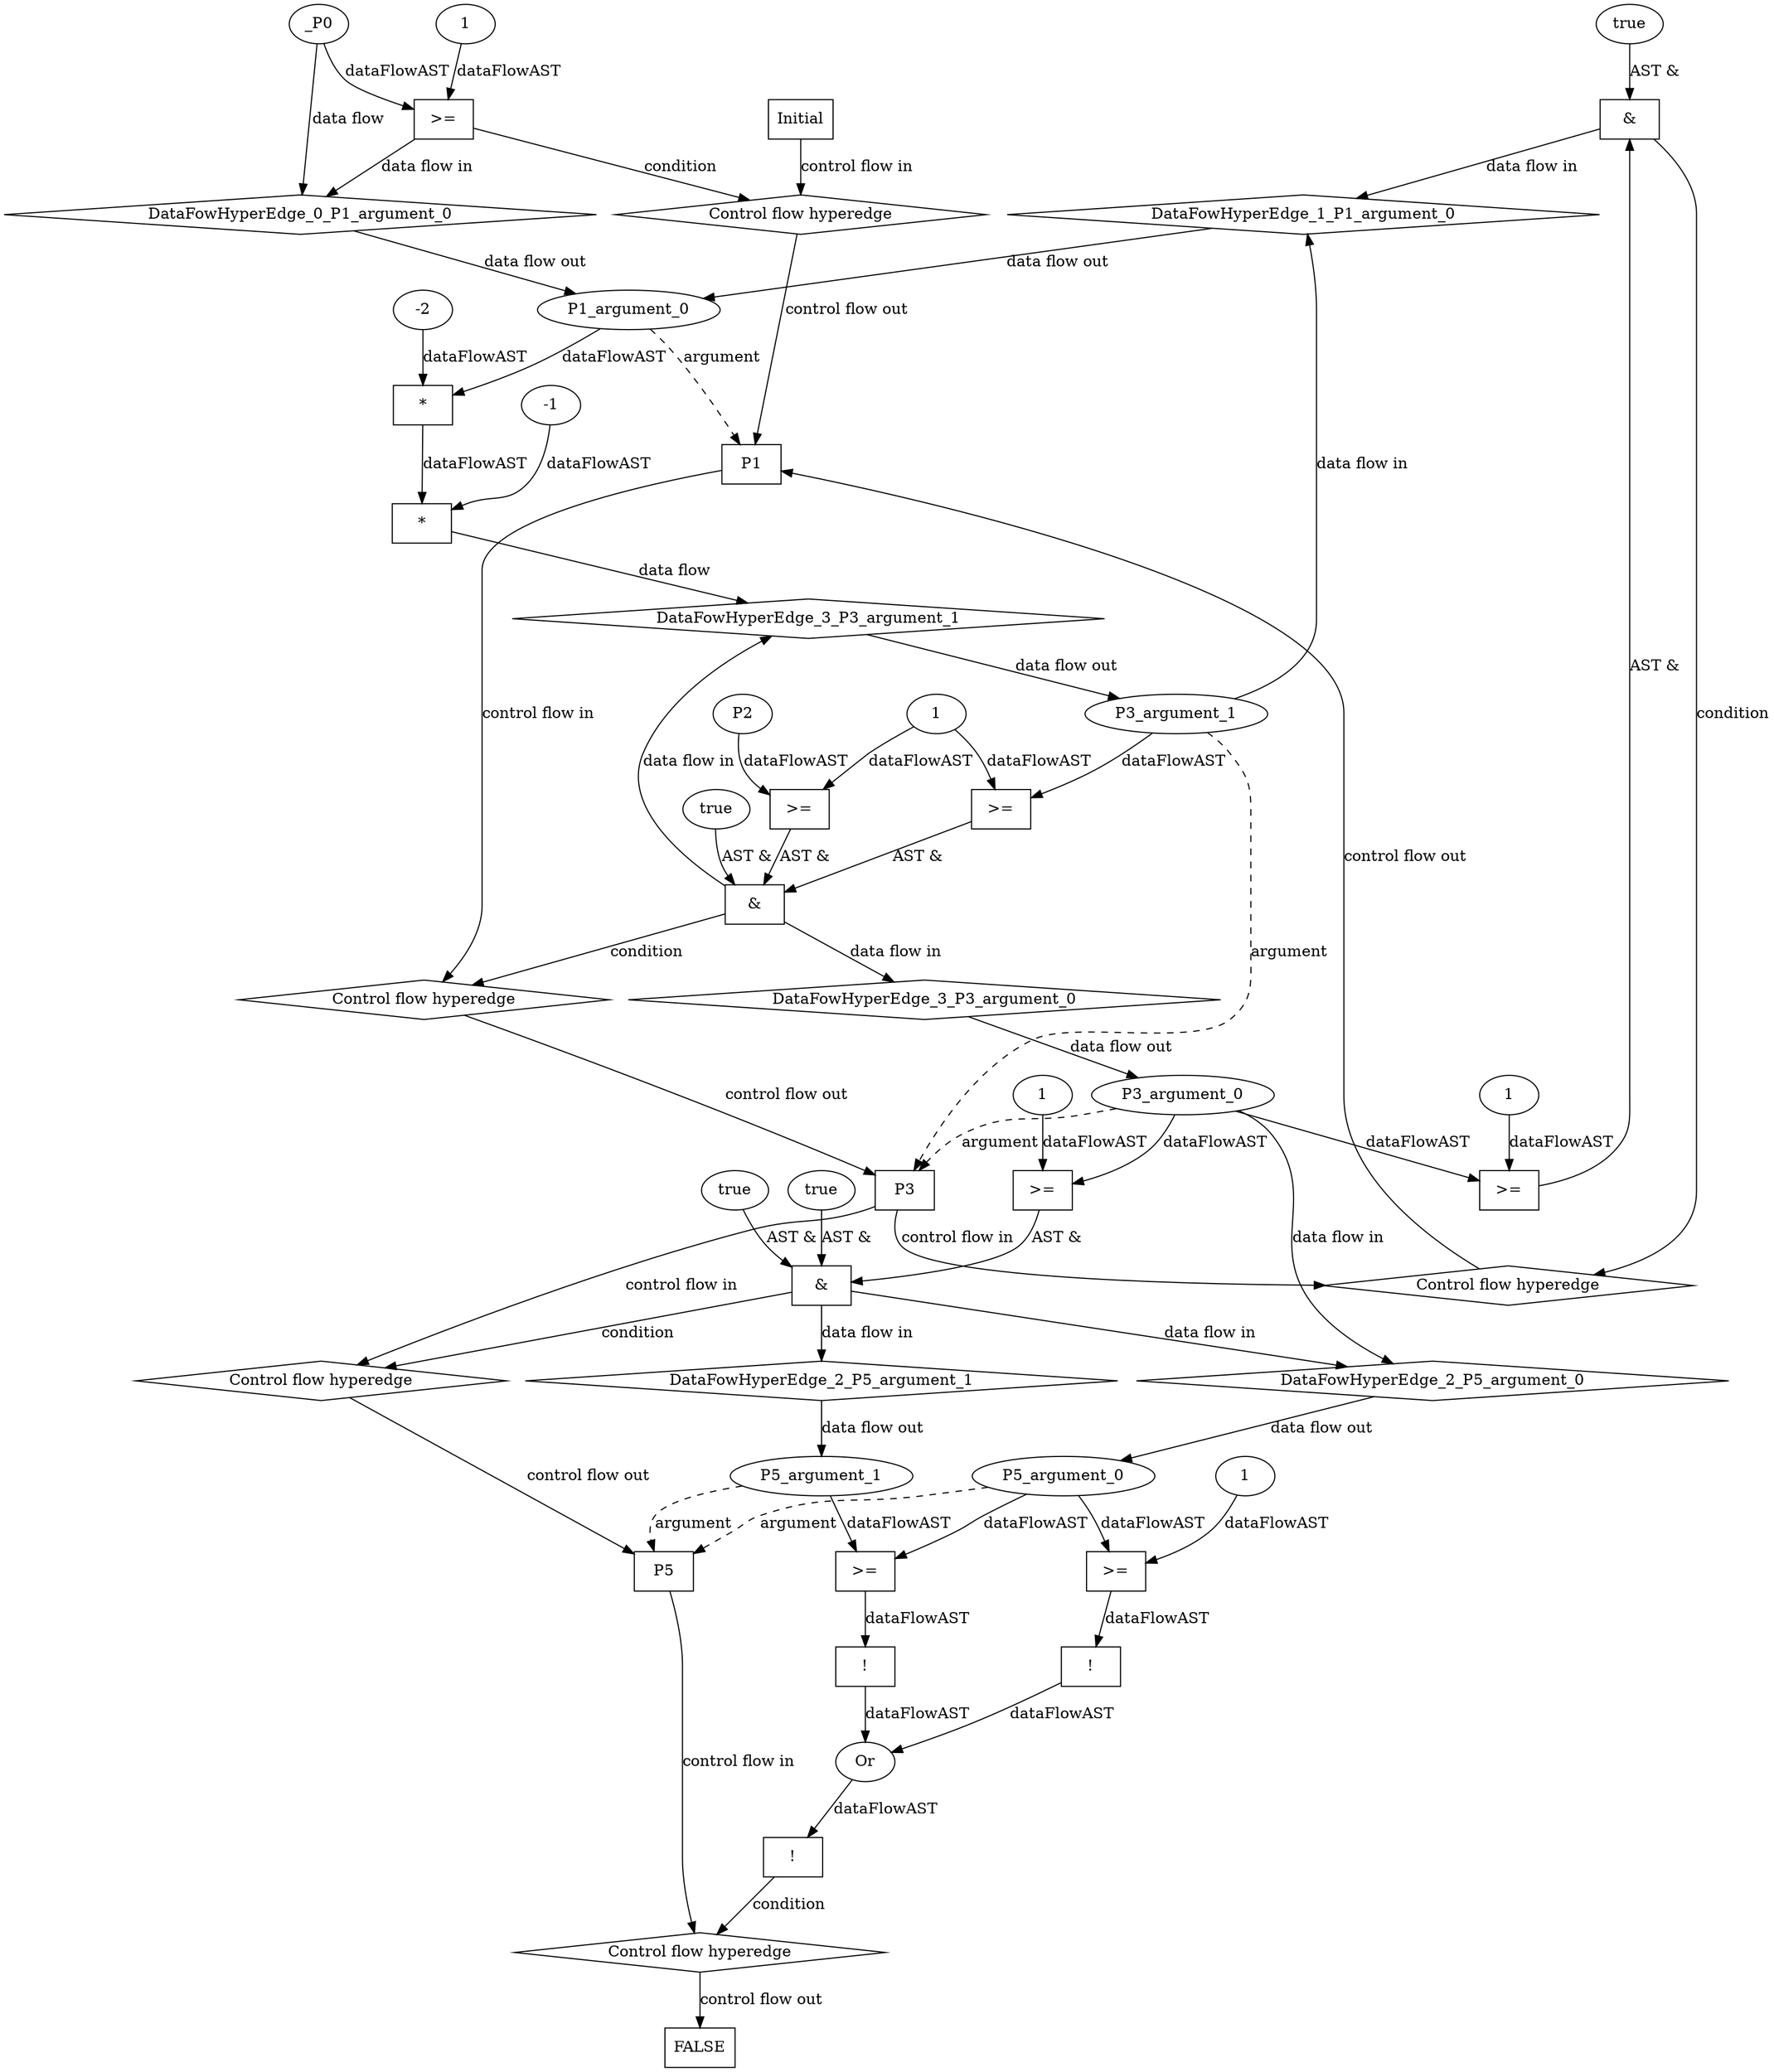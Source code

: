 digraph dag {
"P1" [label="P1" nodeName="P1" class=cfn  shape="rect"];
"P3" [label="P3" nodeName="P3" class=cfn  shape="rect"];
"P5" [label="P5" nodeName="P5" class=cfn  shape="rect"];
FALSE [label="FALSE" nodeName=FALSE class=cfn  shape="rect"];
Initial [label="Initial" nodeName=Initial class=cfn  shape="rect"];
ControlFowHyperEdge_0 [label="Control flow hyperedge" nodeName=ControlFowHyperEdge_0 class=controlFlowHyperEdge shape="diamond"];
"Initial" -> ControlFowHyperEdge_0 [label="control flow in"]
ControlFowHyperEdge_0 -> "P1" [label="control flow out"]
ControlFowHyperEdge_1 [label="Control flow hyperedge" nodeName=ControlFowHyperEdge_1 class=controlFlowHyperEdge shape="diamond"];
"P3" -> ControlFowHyperEdge_1 [label="control flow in"]
ControlFowHyperEdge_1 -> "P1" [label="control flow out"]
ControlFowHyperEdge_2 [label="Control flow hyperedge" nodeName=ControlFowHyperEdge_2 class=controlFlowHyperEdge shape="diamond"];
"P3" -> ControlFowHyperEdge_2 [label="control flow in"]
ControlFowHyperEdge_2 -> "P5" [label="control flow out"]
ControlFowHyperEdge_3 [label="Control flow hyperedge" nodeName=ControlFowHyperEdge_3 class=controlFlowHyperEdge shape="diamond"];
"P1" -> ControlFowHyperEdge_3 [label="control flow in"]
ControlFowHyperEdge_3 -> "P3" [label="control flow out"]
ControlFowHyperEdge_4 [label="Control flow hyperedge" nodeName=ControlFowHyperEdge_4 class=controlFlowHyperEdge shape="diamond"];
"P5" -> ControlFowHyperEdge_4 [label="control flow in"]
ControlFowHyperEdge_4 -> "FALSE" [label="control flow out"]
"P1_argument_0" [label="P1_argument_0" nodeName=argument0 class=argument  head="P1" shape="oval"];
"P1_argument_0" -> "P1"[label="argument" style="dashed"]
"P3_argument_0" [label="P3_argument_0" nodeName=argument0 class=argument  head="P3" shape="oval"];
"P3_argument_0" -> "P3"[label="argument" style="dashed"]
"P3_argument_1" [label="P3_argument_1" nodeName=argument1 class=argument  head="P3" shape="oval"];
"P3_argument_1" -> "P3"[label="argument" style="dashed"]
"P5_argument_0" [label="P5_argument_0" nodeName=argument0 class=argument  head="P5" shape="oval"];
"P5_argument_0" -> "P5"[label="argument" style="dashed"]
"P5_argument_1" [label="P5_argument_1" nodeName=argument1 class=argument  head="P5" shape="oval"];
"P5_argument_1" -> "P5"[label="argument" style="dashed"]

"xxxP1___Initial_0xxxguard_0_node_0" [label=">=" nodeName="xxxP1___Initial_0xxxguard_0_node_0" class=Operator  shape="rect"];
"xxxP1___Initial_0xxxguard_0_node_2" [label="1" nodeName="xxxP1___Initial_0xxxguard_0_node_2" class=Literal ];
"xxxP1___Initial_0xxxdataFlow_0_node_0" -> "xxxP1___Initial_0xxxguard_0_node_0"[label="dataFlowAST"]
"xxxP1___Initial_0xxxguard_0_node_2" -> "xxxP1___Initial_0xxxguard_0_node_0"[label="dataFlowAST"]

"xxxP1___Initial_0xxxguard_0_node_0" -> "ControlFowHyperEdge_0" [label="condition"];
"xxxP1___Initial_0xxxdataFlow_0_node_0" [label="_P0" nodeName="xxxP1___Initial_0xxxdataFlow_0_node_0" class=Constant ];

"xxxP1___Initial_0xxxdataFlow_0_node_0" -> "DataFowHyperEdge_0_P1_argument_0" [label="data flow"];
"xxxP1___P3_1xxx_and" [label="&" nodeName="xxxP1___P3_1xxx_and" class=Operator shape="rect"];
"xxxP1___P3_1xxxguard_0_node_0" [label=">=" nodeName="xxxP1___P3_1xxxguard_0_node_0" class=Operator  shape="rect"];
"xxxP1___P3_1xxxguard_0_node_2" [label="1" nodeName="xxxP1___P3_1xxxguard_0_node_2" class=Literal ];
"P3_argument_0" -> "xxxP1___P3_1xxxguard_0_node_0"[label="dataFlowAST"]
"xxxP1___P3_1xxxguard_0_node_2" -> "xxxP1___P3_1xxxguard_0_node_0"[label="dataFlowAST"]

"xxxP1___P3_1xxxguard_0_node_0" -> "xxxP1___P3_1xxx_and" [label="AST &"];
"xxxP1___P3_1xxxguard1_node_0" [label="true" nodeName="xxxP1___P3_1xxxguard1_node_0" class=BoolValue ];

"xxxP1___P3_1xxxguard1_node_0" -> "xxxP1___P3_1xxx_and" [label="AST &"];
"xxxP1___P3_1xxx_and" -> "ControlFowHyperEdge_1" [label="condition"];
"xxxP5___P3_2xxx_and" [label="&" nodeName="xxxP5___P3_2xxx_and" class=Operator shape="rect"];
"xxxP5___P3_2xxxguard_0_node_0" [label=">=" nodeName="xxxP5___P3_2xxxguard_0_node_0" class=Operator  shape="rect"];
"xxxP5___P3_2xxxguard_0_node_2" [label="1" nodeName="xxxP5___P3_2xxxguard_0_node_2" class=Literal ];
"P3_argument_0" -> "xxxP5___P3_2xxxguard_0_node_0"[label="dataFlowAST"]
"xxxP5___P3_2xxxguard_0_node_2" -> "xxxP5___P3_2xxxguard_0_node_0"[label="dataFlowAST"]

"xxxP5___P3_2xxxguard_0_node_0" -> "xxxP5___P3_2xxx_and" [label="AST &"];
"xxxP5___P3_2xxxguard1_node_0" [label="true" nodeName="xxxP5___P3_2xxxguard1_node_0" class=BoolValue ];

"xxxP5___P3_2xxxguard1_node_0" -> "xxxP5___P3_2xxx_and" [label="AST &"];
"xxxP5___P3_2xxxguard2_node_0" [label="true" nodeName="xxxP5___P3_2xxxguard2_node_0" class=BoolValue ];

"xxxP5___P3_2xxxguard2_node_0" -> "xxxP5___P3_2xxx_and" [label="AST &"];
"xxxP5___P3_2xxx_and" -> "ControlFowHyperEdge_2" [label="condition"];
"xxxP3___P1_3xxx_and" [label="&" nodeName="xxxP3___P1_3xxx_and" class=Operator shape="rect"];
"xxxP3___P1_3xxxguard_0_node_0" [label=">=" nodeName="xxxP3___P1_3xxxguard_0_node_0" class=Operator  shape="rect"];
"xxxP3___P1_3xxxguard_0_node_1" [label="P2" nodeName="xxxP3___P1_3xxxguard_0_node_1" class=Constant ];
"xxxP3___P1_3xxxguard_0_node_2" [label="1" nodeName="xxxP3___P1_3xxxguard_0_node_2" class=Literal ];
"xxxP3___P1_3xxxguard_0_node_1" -> "xxxP3___P1_3xxxguard_0_node_0"[label="dataFlowAST"]
"xxxP3___P1_3xxxguard_0_node_2" -> "xxxP3___P1_3xxxguard_0_node_0"[label="dataFlowAST"]

"xxxP3___P1_3xxxguard_0_node_0" -> "xxxP3___P1_3xxx_and" [label="AST &"];
"xxxP3___P1_3xxxguard1_node_0" [label="true" nodeName="xxxP3___P1_3xxxguard1_node_0" class=BoolValue ];

"xxxP3___P1_3xxxguard1_node_0" -> "xxxP3___P1_3xxx_and" [label="AST &"];
"xxxP3___P1_3xxxguard2_node_0" [label=">=" nodeName="xxxP3___P1_3xxxguard2_node_0" class=Operator  shape="rect"];
"P3_argument_1" -> "xxxP3___P1_3xxxguard2_node_0"[label="dataFlowAST"]
"xxxP3___P1_3xxxguard_0_node_2" -> "xxxP3___P1_3xxxguard2_node_0"[label="dataFlowAST"]

"xxxP3___P1_3xxxguard2_node_0" -> "xxxP3___P1_3xxx_and" [label="AST &"];
"xxxP3___P1_3xxx_and" -> "ControlFowHyperEdge_3" [label="condition"];
"xxxP3___P1_3xxxdataFlow_0_node_0" [label="*" nodeName="xxxP3___P1_3xxxdataFlow_0_node_0" class=Operator  shape="rect"];
"xxxP3___P1_3xxxdataFlow_0_node_1" [label="-1" nodeName="xxxP3___P1_3xxxdataFlow_0_node_1" class=Coeff ];
"xxxP3___P1_3xxxdataFlow_0_node_2" [label="*" nodeName="xxxP3___P1_3xxxdataFlow_0_node_2" class=Operator  shape="rect"];
"xxxP3___P1_3xxxdataFlow_0_node_3" [label="-2" nodeName="xxxP3___P1_3xxxdataFlow_0_node_3" class=Coeff ];
"xxxP3___P1_3xxxdataFlow_0_node_1" -> "xxxP3___P1_3xxxdataFlow_0_node_0"[label="dataFlowAST"]
"xxxP3___P1_3xxxdataFlow_0_node_2" -> "xxxP3___P1_3xxxdataFlow_0_node_0"[label="dataFlowAST"]
"P1_argument_0" -> "xxxP3___P1_3xxxdataFlow_0_node_2"[label="dataFlowAST"]
"xxxP3___P1_3xxxdataFlow_0_node_3" -> "xxxP3___P1_3xxxdataFlow_0_node_2"[label="dataFlowAST"]

"xxxP3___P1_3xxxdataFlow_0_node_0" -> "DataFowHyperEdge_3_P3_argument_1" [label="data flow"];
"xxxFALSE___P5_4xxxguard_0_node_0" [label="!" nodeName="xxxFALSE___P5_4xxxguard_0_node_0" class=Operator shape="rect"];
"xxxFALSE___P5_4xxxguard_0_node_1" [label="Or" nodeName="xxxFALSE___P5_4xxxguard_0_node_1" class=Operator ];
"xxxFALSE___P5_4xxxguard_0_node_2" [label="!" nodeName="xxxFALSE___P5_4xxxguard_0_node_2" class=Operator shape="rect"];
"xxxFALSE___P5_4xxxguard_0_node_3" [label=">=" nodeName="xxxFALSE___P5_4xxxguard_0_node_3" class=Operator  shape="rect"];
"xxxFALSE___P5_4xxxguard_0_node_5" [label="1" nodeName="xxxFALSE___P5_4xxxguard_0_node_5" class=Literal ];
"xxxFALSE___P5_4xxxguard_0_node_6" [label="!" nodeName="xxxFALSE___P5_4xxxguard_0_node_6" class=Operator shape="rect"];
"xxxFALSE___P5_4xxxguard_0_node_7" [label=">=" nodeName="xxxFALSE___P5_4xxxguard_0_node_7" class=Operator  shape="rect"];
"xxxFALSE___P5_4xxxguard_0_node_1" -> "xxxFALSE___P5_4xxxguard_0_node_0"[label="dataFlowAST"]
"xxxFALSE___P5_4xxxguard_0_node_2" -> "xxxFALSE___P5_4xxxguard_0_node_1"[label="dataFlowAST"]
"xxxFALSE___P5_4xxxguard_0_node_6" -> "xxxFALSE___P5_4xxxguard_0_node_1"[label="dataFlowAST"]
"xxxFALSE___P5_4xxxguard_0_node_3" -> "xxxFALSE___P5_4xxxguard_0_node_2"[label="dataFlowAST"]
"P5_argument_0" -> "xxxFALSE___P5_4xxxguard_0_node_3"[label="dataFlowAST"]
"xxxFALSE___P5_4xxxguard_0_node_5" -> "xxxFALSE___P5_4xxxguard_0_node_3"[label="dataFlowAST"]
"xxxFALSE___P5_4xxxguard_0_node_7" -> "xxxFALSE___P5_4xxxguard_0_node_6"[label="dataFlowAST"]
"P5_argument_0" -> "xxxFALSE___P5_4xxxguard_0_node_7"[label="dataFlowAST"]
"P5_argument_1" -> "xxxFALSE___P5_4xxxguard_0_node_7"[label="dataFlowAST"]

"xxxFALSE___P5_4xxxguard_0_node_0" -> "ControlFowHyperEdge_4" [label="condition"];
"DataFowHyperEdge_0_P1_argument_0" [label="DataFowHyperEdge_0_P1_argument_0" nodeName="DataFowHyperEdge_0_P1_argument_0" class=DataFlowHyperedge shape="diamond"];
"DataFowHyperEdge_0_P1_argument_0" -> "P1_argument_0"[label="data flow out"]
"xxxP1___Initial_0xxxguard_0_node_0" -> "DataFowHyperEdge_0_P1_argument_0"[label="data flow in"]
"DataFowHyperEdge_1_P1_argument_0" [label="DataFowHyperEdge_1_P1_argument_0" nodeName="DataFowHyperEdge_1_P1_argument_0" class=DataFlowHyperedge shape="diamond"];
"DataFowHyperEdge_1_P1_argument_0" -> "P1_argument_0"[label="data flow out"]
"xxxP1___P3_1xxx_and" -> "DataFowHyperEdge_1_P1_argument_0"[label="data flow in"]
"DataFowHyperEdge_2_P5_argument_0" [label="DataFowHyperEdge_2_P5_argument_0" nodeName="DataFowHyperEdge_2_P5_argument_0" class=DataFlowHyperedge shape="diamond"];
"DataFowHyperEdge_2_P5_argument_0" -> "P5_argument_0"[label="data flow out"]
"xxxP5___P3_2xxx_and" -> "DataFowHyperEdge_2_P5_argument_0"[label="data flow in"]
"DataFowHyperEdge_2_P5_argument_1" [label="DataFowHyperEdge_2_P5_argument_1" nodeName="DataFowHyperEdge_2_P5_argument_1" class=DataFlowHyperedge shape="diamond"];
"DataFowHyperEdge_2_P5_argument_1" -> "P5_argument_1"[label="data flow out"]
"xxxP5___P3_2xxx_and" -> "DataFowHyperEdge_2_P5_argument_1"[label="data flow in"]
"DataFowHyperEdge_3_P3_argument_0" [label="DataFowHyperEdge_3_P3_argument_0" nodeName="DataFowHyperEdge_3_P3_argument_0" class=DataFlowHyperedge shape="diamond"];
"DataFowHyperEdge_3_P3_argument_0" -> "P3_argument_0"[label="data flow out"]
"xxxP3___P1_3xxx_and" -> "DataFowHyperEdge_3_P3_argument_0"[label="data flow in"]
"DataFowHyperEdge_3_P3_argument_1" [label="DataFowHyperEdge_3_P3_argument_1" nodeName="DataFowHyperEdge_3_P3_argument_1" class=DataFlowHyperedge shape="diamond"];
"DataFowHyperEdge_3_P3_argument_1" -> "P3_argument_1"[label="data flow out"]
"xxxP3___P1_3xxx_and" -> "DataFowHyperEdge_3_P3_argument_1"[label="data flow in"]
"P3_argument_1" -> "DataFowHyperEdge_1_P1_argument_0"[label="data flow in"]
"P3_argument_0" -> "DataFowHyperEdge_2_P5_argument_0"[label="data flow in"]




}
